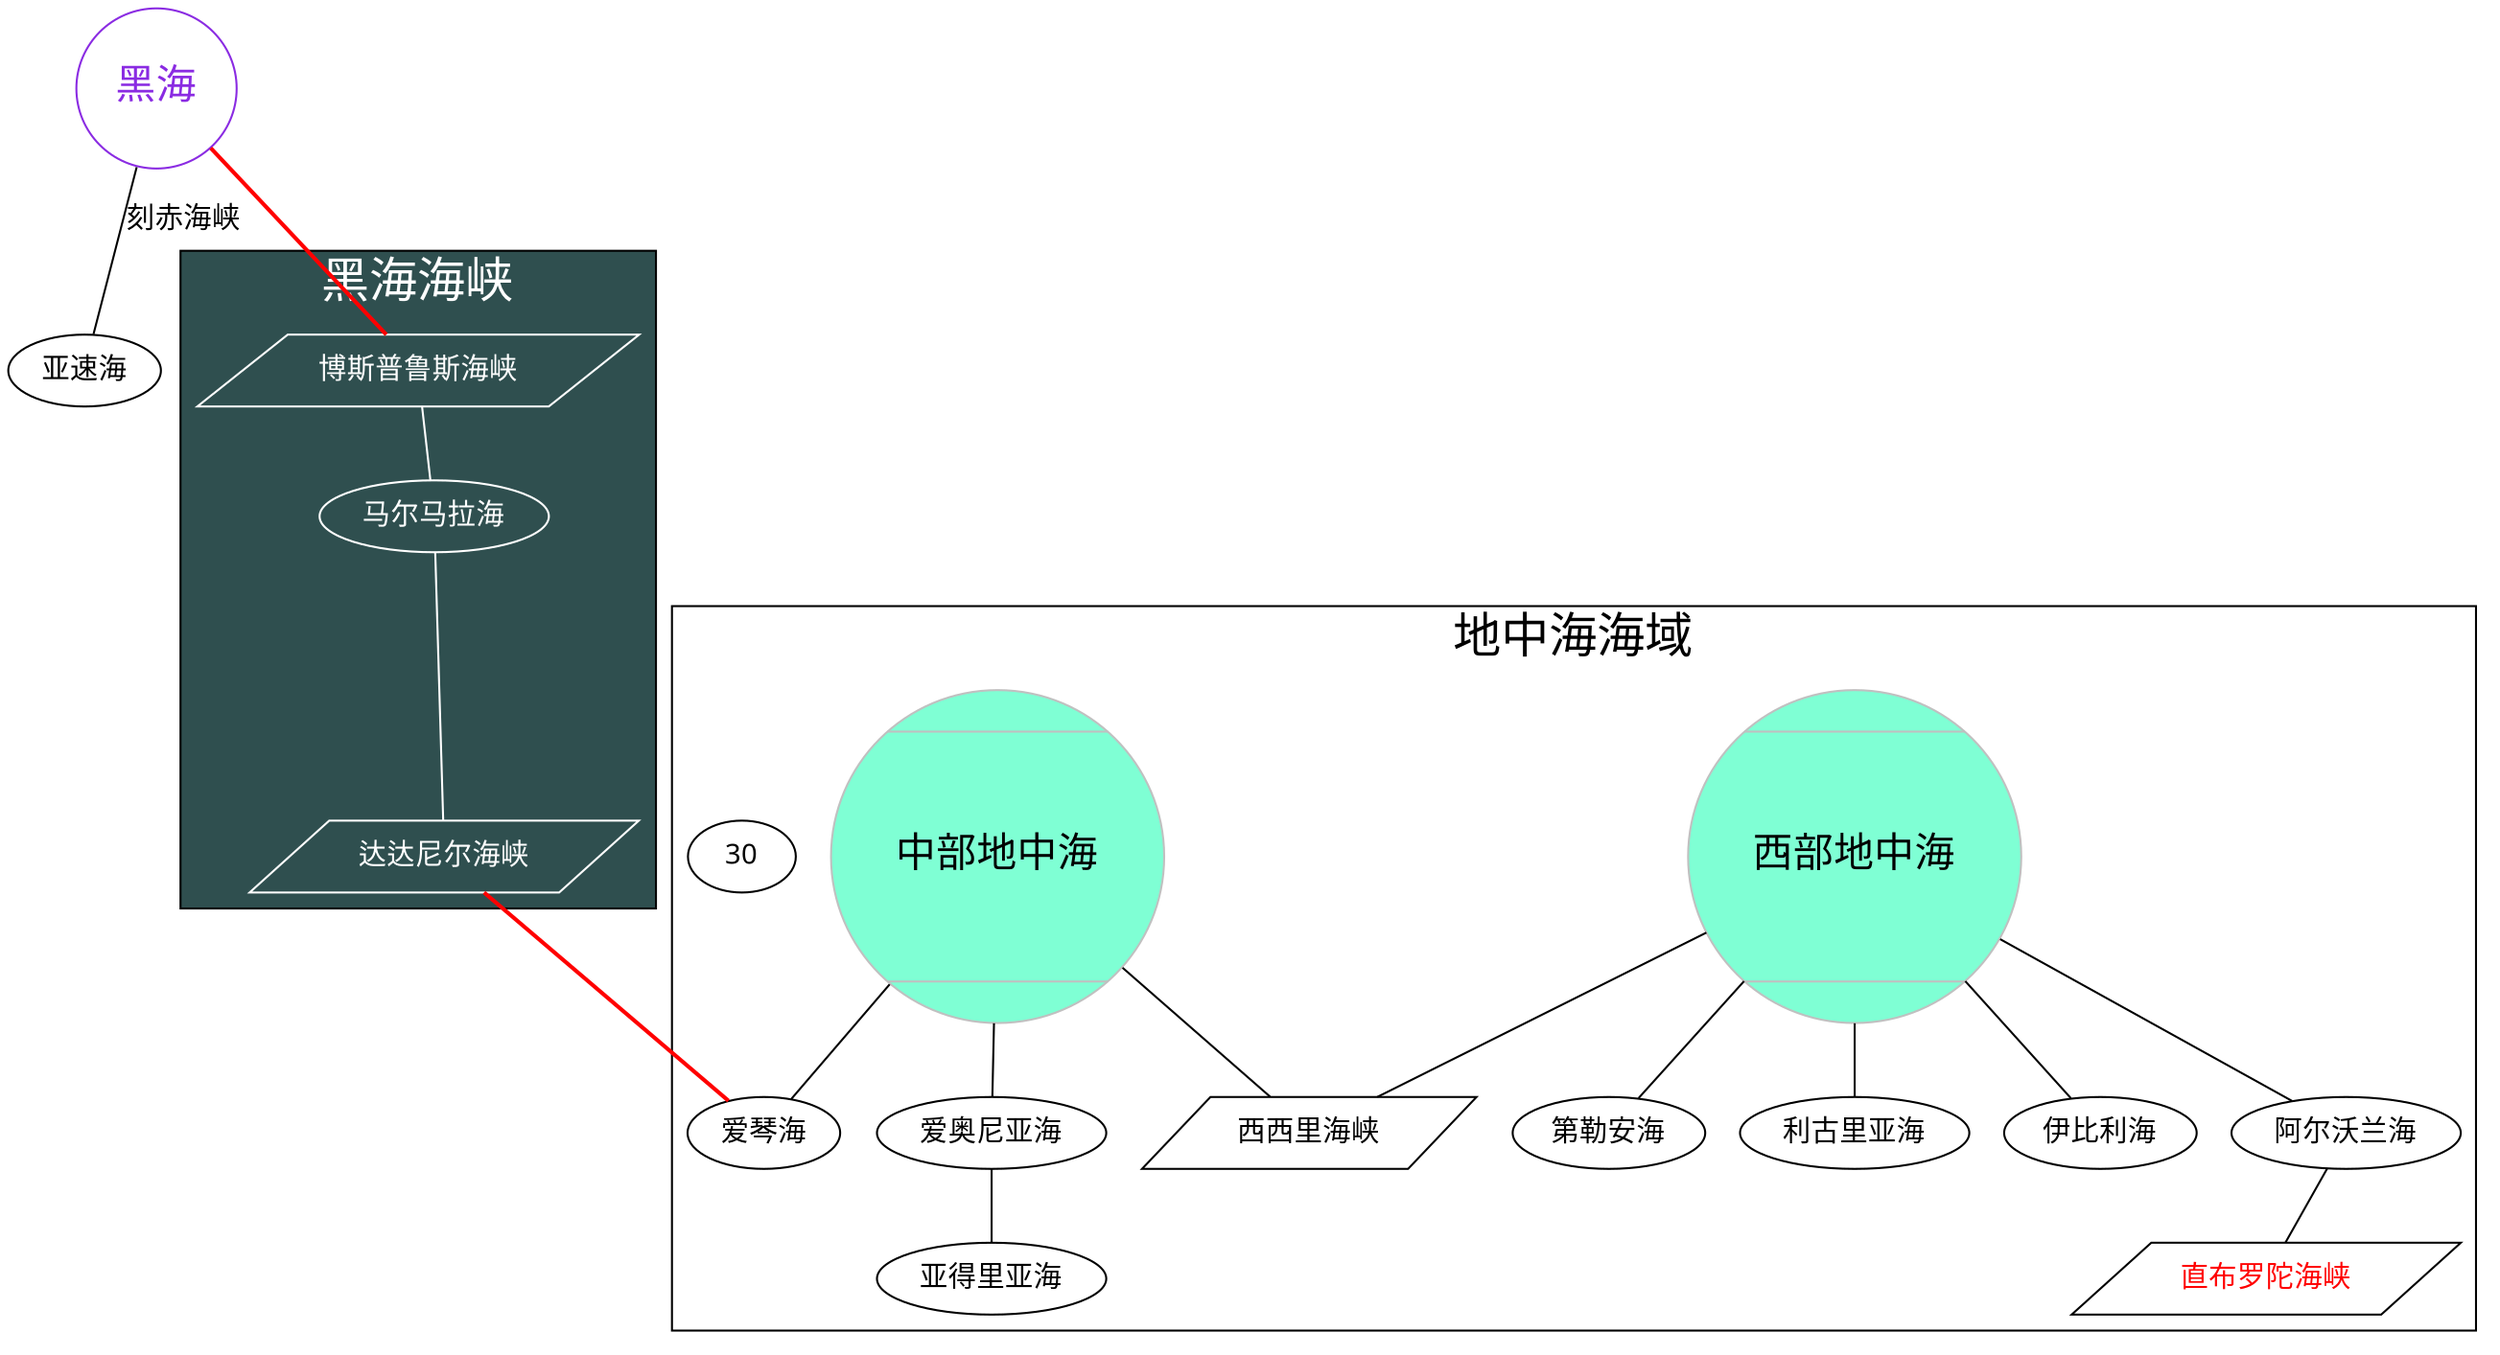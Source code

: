 graph G{
/* fontname: PMingLiU（新细明体）,MingLiU（细明体），DFKai-SB（标楷体）,SimHei（黑体），
            SimSun（宋体），NSimSun（新宋体），FangSong（仿宋），KaiTi（楷体），
            FangSong_GB2312（仿宋_GB2312），KaiTi_GB2312（楷体_GB2312），
            Microsoft JhengHei（微软正黑体），Microsoft YaHei（微软雅黑），LiSu（隶书）
*/

resolution=480;            //设置分辨率
dpi = 320;                 //设置分辨率
node [fontname="SimHei"];  //设置节点属性，这里设置字体为黑体
edge [fontname="SimHei"];  // 设置边属性
"黑海" [shape = circle, color = blueviolet, fontcolor = blueviolet, fontsize = 20];
"黑海" -- "亚速海" [fontname="SimHei", label = "刻赤海峡"];
subgraph cluster_T{
fontname="SimHei"
label = "黑海海峡";
fontsize = 24;              //字体大小
fillcolor = darkslategray;  //填充颜色
style = filled; 
fontcolor = white;          //字体颜色
node [fontcolor = white, color = white,fontname="SimHei"];
"博斯普鲁斯海峡" -- "马尔马拉海" -- "达达尼尔海峡" [color = white];
"博斯普鲁斯海峡" [shape = parallelogram];
"达达尼尔海峡" [shape = parallelogram];
}
"黑海" -- "博斯普鲁斯海峡" [color = red ,penwidth = 2];
"达达尼尔海峡" -- "爱琴海" [color = red ,penwidth = 2];
subgraph cluster_M{
node [fontname="Microsoft YaHei"];
fontname="SimHei"
label = "地中海海域";
fontsize = 24;
"西部地中海" [shape = Mcircle, style = filled, color = grey, fillcolor = aquamarine, fontsize = 20];
"中部地中海" [shape = Mcircle, style = filled, color = grey, fillcolor = aquamarine, fontsize = 20];
"直布罗陀海峡" [shape = parallelogram, fontcolor = red];
"西西里海峡" [shape = parallelogram ];
"中部地中海" -- {"爱琴海" "爱奥尼亚海" "西西里海峡"};
"西部地中海" -- {"西西里海峡" "第勒安海" "利古里亚海" "伊比利海" "阿尔沃兰海"};
"爱奥尼亚海" -- "亚得里亚海"; 30 "阿尔沃兰海" -- "直布罗陀海峡";
}
}
